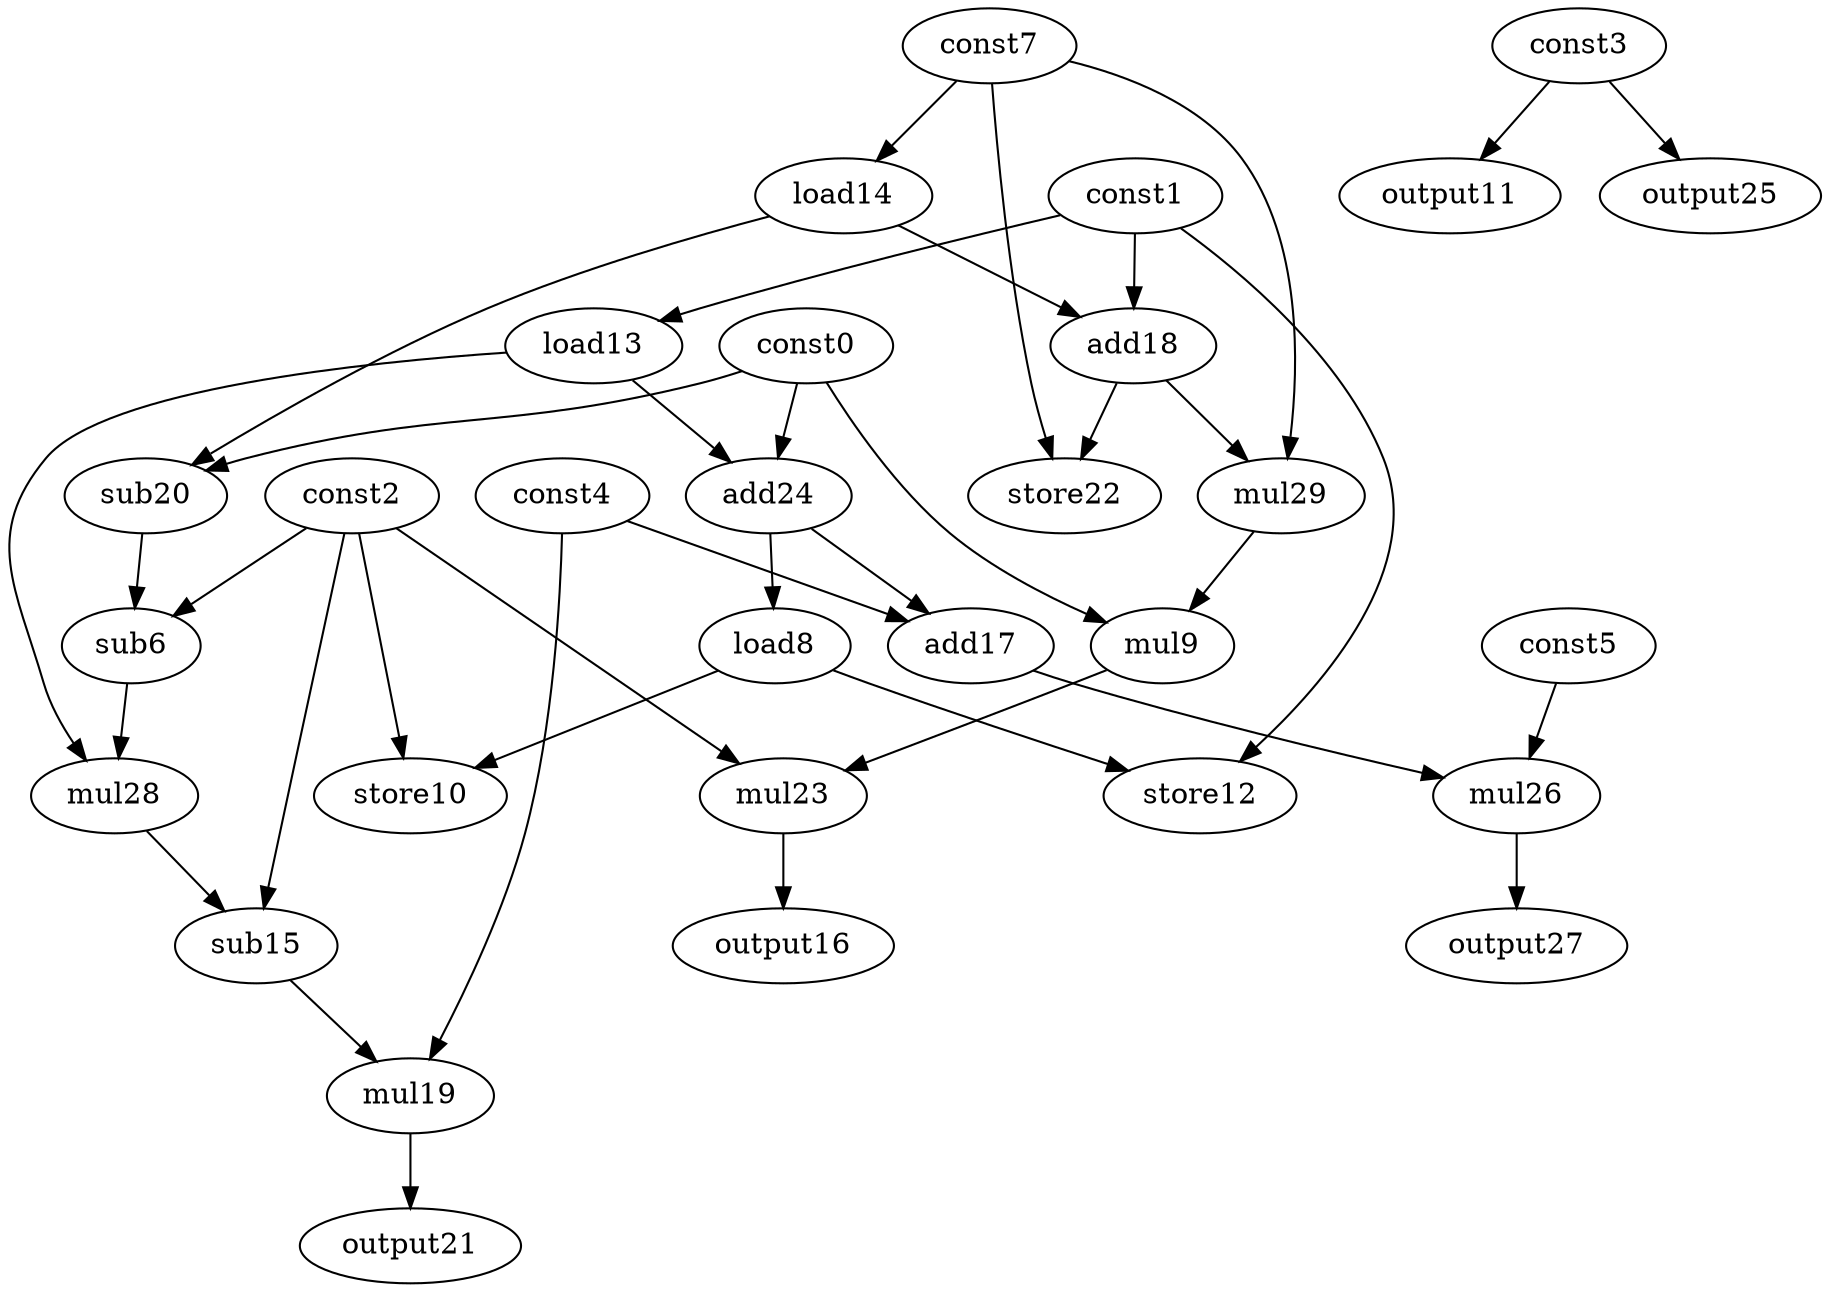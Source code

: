 digraph G { 
const0[opcode=const]; 
const1[opcode=const]; 
const2[opcode=const]; 
const3[opcode=const]; 
const4[opcode=const]; 
const5[opcode=const]; 
sub6[opcode=sub]; 
const7[opcode=const]; 
load8[opcode=load]; 
mul9[opcode=mul]; 
store10[opcode=store]; 
output11[opcode=output]; 
store12[opcode=store]; 
load13[opcode=load]; 
load14[opcode=load]; 
sub15[opcode=sub]; 
output16[opcode=output]; 
add17[opcode=add]; 
add18[opcode=add]; 
mul19[opcode=mul]; 
sub20[opcode=sub]; 
output21[opcode=output]; 
store22[opcode=store]; 
mul23[opcode=mul]; 
add24[opcode=add]; 
output25[opcode=output]; 
mul26[opcode=mul]; 
output27[opcode=output]; 
mul28[opcode=mul]; 
mul29[opcode=mul]; 
const3->output11[operand=0];
const1->load13[operand=0];
const7->load14[operand=0];
const3->output25[operand=0];
const1->add18[operand=0];
load14->add18[operand=1];
const0->sub20[operand=0];
load14->sub20[operand=1];
const0->add24[operand=0];
load13->add24[operand=1];
const2->sub6[operand=0];
sub20->sub6[operand=1];
add24->load8[operand=0];
add24->add17[operand=0];
const4->add17[operand=1];
add18->store22[operand=0];
const7->store22[operand=1];
add18->mul29[operand=0];
const7->mul29[operand=1];
const0->mul9[operand=0];
mul29->mul9[operand=1];
load8->store10[operand=0];
const2->store10[operand=1];
load8->store12[operand=0];
const1->store12[operand=1];
add17->mul26[operand=0];
const5->mul26[operand=1];
load13->mul28[operand=0];
sub6->mul28[operand=1];
const2->sub15[operand=0];
mul28->sub15[operand=1];
mul9->mul23[operand=0];
const2->mul23[operand=1];
mul26->output27[operand=0];
mul23->output16[operand=0];
const4->mul19[operand=0];
sub15->mul19[operand=1];
mul19->output21[operand=0];
}
